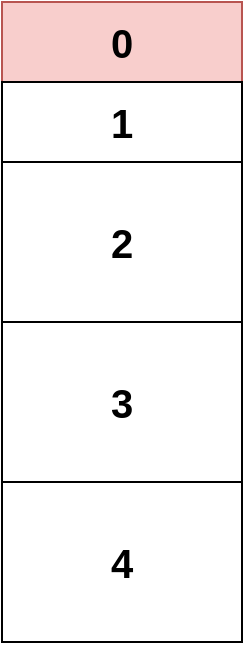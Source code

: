 <mxfile version="16.4.7" type="device"><diagram id="IHq9F0foX80C1E2XY6wX" name="Page-1"><mxGraphModel dx="1418" dy="726" grid="1" gridSize="10" guides="1" tooltips="1" connect="1" arrows="1" fold="1" page="1" pageScale="1" pageWidth="850" pageHeight="1100" math="0" shadow="0"><root><mxCell id="0"/><mxCell id="1" parent="0"/><mxCell id="5aD0GElb5Q8Xf5cXIfWP-1" value="&lt;b&gt;&lt;font style=&quot;font-size: 20px&quot;&gt;0&lt;/font&gt;&lt;/b&gt;" style="rounded=0;whiteSpace=wrap;html=1;fillColor=#f8cecc;strokeColor=#b85450;" vertex="1" parent="1"><mxGeometry x="40" y="120" width="120" height="40" as="geometry"/></mxCell><mxCell id="5aD0GElb5Q8Xf5cXIfWP-2" value="&lt;b style=&quot;font-size: 20px&quot;&gt;1&lt;br&gt;&lt;/b&gt;" style="rounded=0;whiteSpace=wrap;html=1;" vertex="1" parent="1"><mxGeometry x="40" y="160" width="120" height="40" as="geometry"/></mxCell><mxCell id="5aD0GElb5Q8Xf5cXIfWP-3" value="&lt;b&gt;&lt;font style=&quot;font-size: 20px&quot;&gt;2&lt;/font&gt;&lt;/b&gt;" style="rounded=0;whiteSpace=wrap;html=1;" vertex="1" parent="1"><mxGeometry x="40" y="200" width="120" height="80" as="geometry"/></mxCell><mxCell id="5aD0GElb5Q8Xf5cXIfWP-4" value="&lt;b&gt;&lt;font style=&quot;font-size: 20px&quot;&gt;3&lt;/font&gt;&lt;/b&gt;" style="rounded=0;whiteSpace=wrap;html=1;" vertex="1" parent="1"><mxGeometry x="40" y="280" width="120" height="80" as="geometry"/></mxCell><mxCell id="5aD0GElb5Q8Xf5cXIfWP-5" value="&lt;b&gt;&lt;font style=&quot;font-size: 20px&quot;&gt;4&lt;/font&gt;&lt;/b&gt;" style="rounded=0;whiteSpace=wrap;html=1;" vertex="1" parent="1"><mxGeometry x="40" y="360" width="120" height="80" as="geometry"/></mxCell></root></mxGraphModel></diagram></mxfile>
